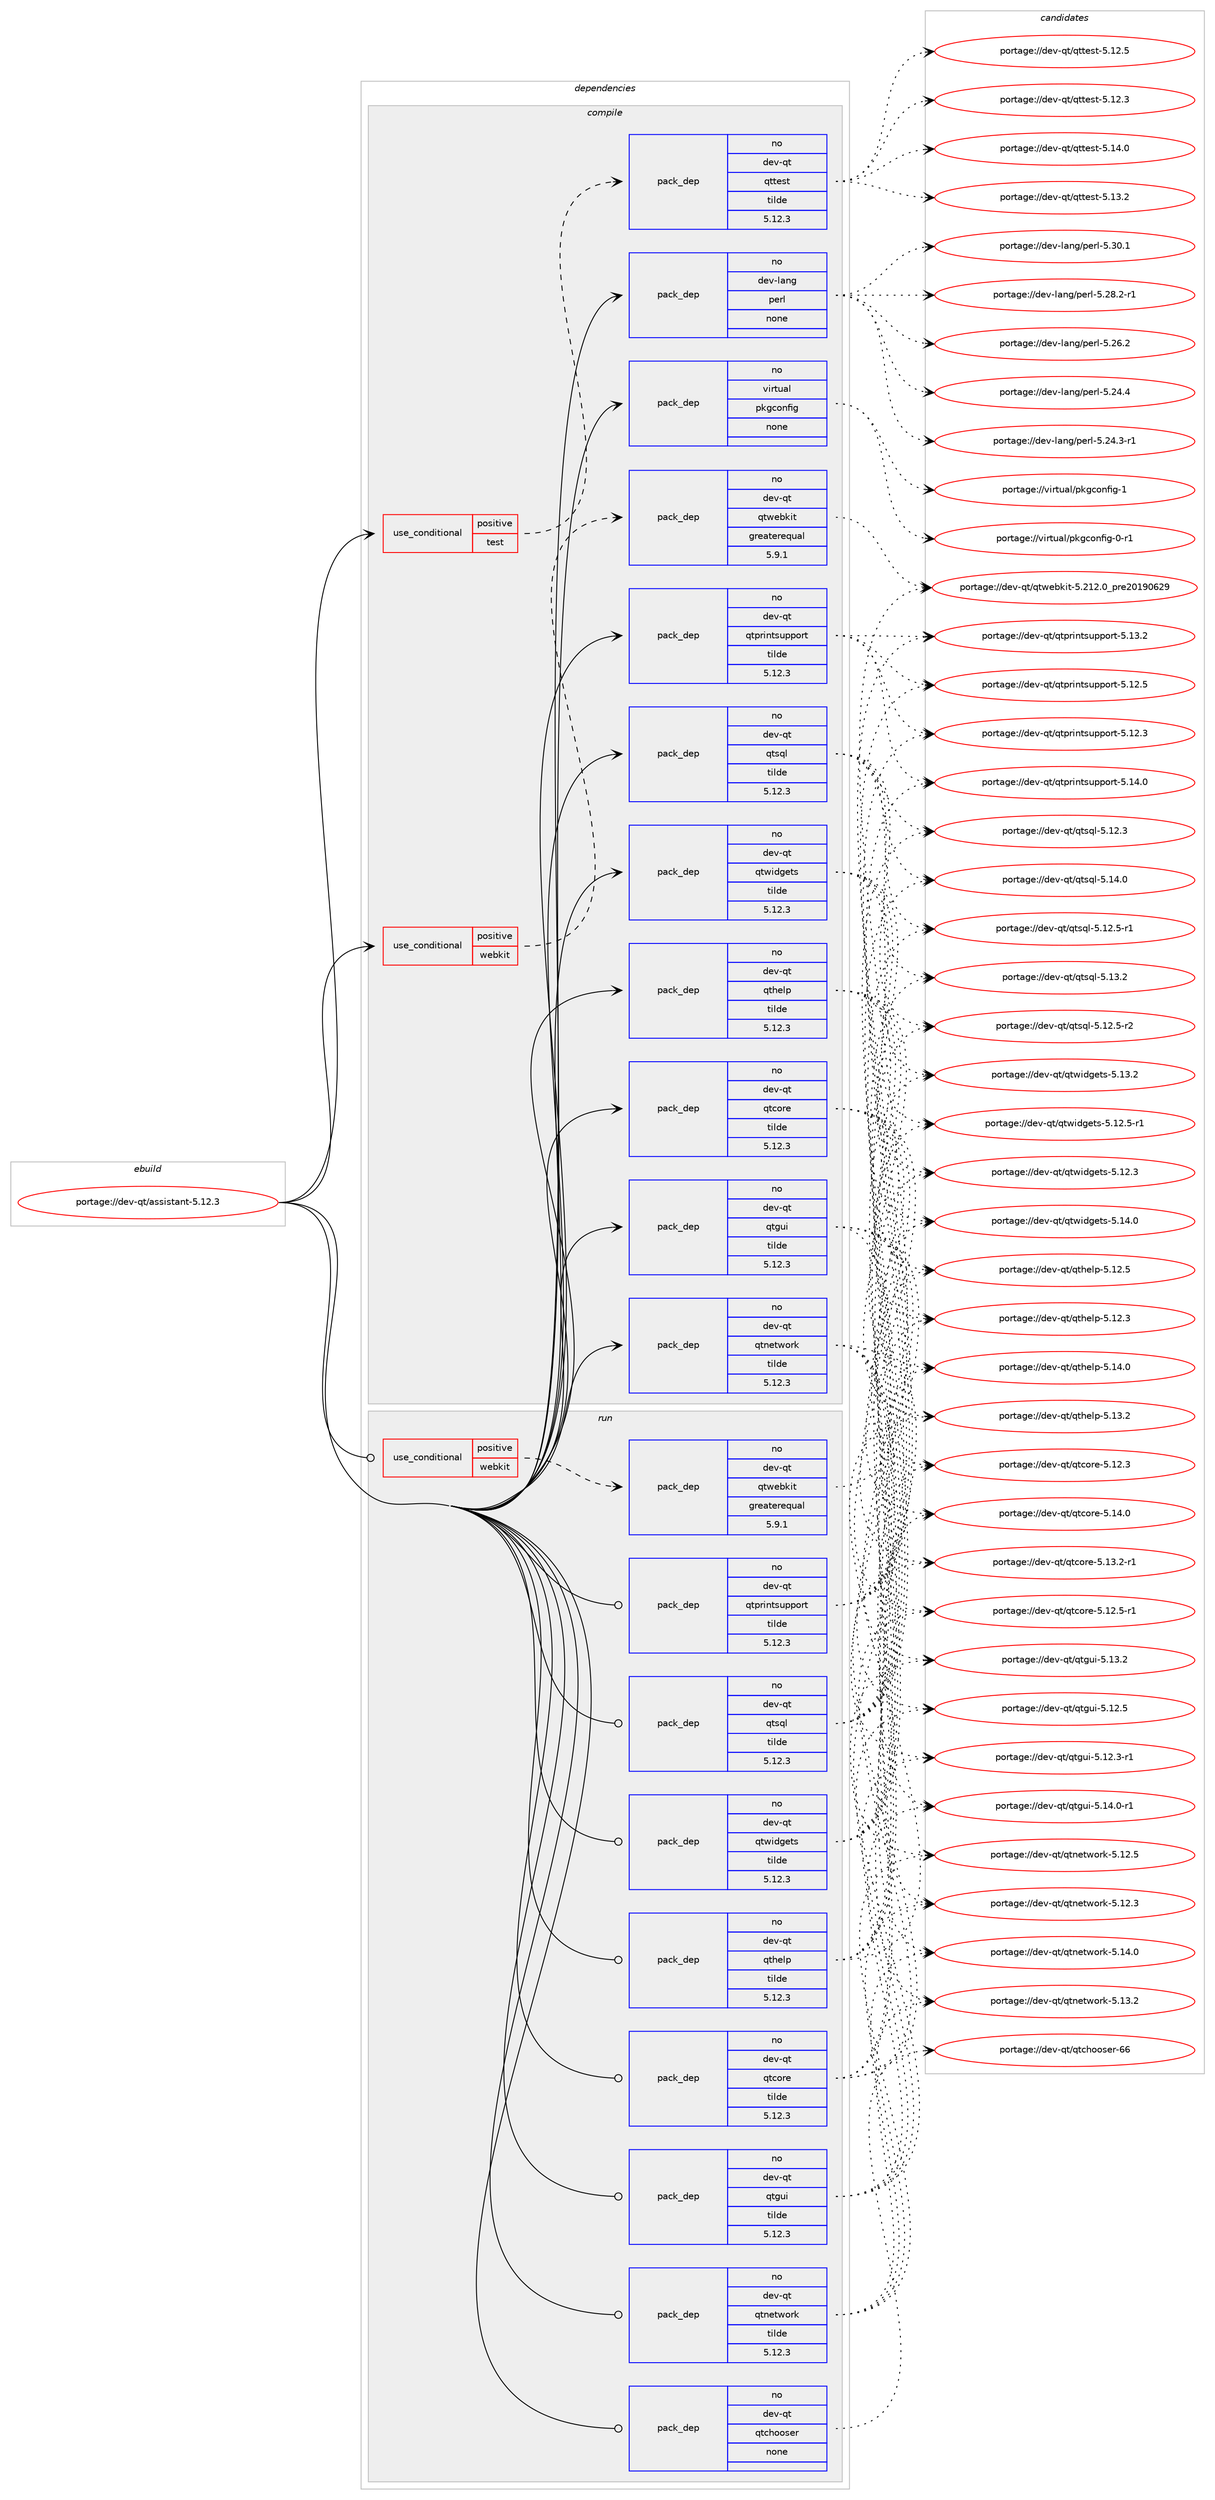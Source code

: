 digraph prolog {

# *************
# Graph options
# *************

newrank=true;
concentrate=true;
compound=true;
graph [rankdir=LR,fontname=Helvetica,fontsize=10,ranksep=1.5];#, ranksep=2.5, nodesep=0.2];
edge  [arrowhead=vee];
node  [fontname=Helvetica,fontsize=10];

# **********
# The ebuild
# **********

subgraph cluster_leftcol {
color=gray;
label=<<i>ebuild</i>>;
id [label="portage://dev-qt/assistant-5.12.3", color=red, width=4, href="../dev-qt/assistant-5.12.3.svg"];
}

# ****************
# The dependencies
# ****************

subgraph cluster_midcol {
color=gray;
label=<<i>dependencies</i>>;
subgraph cluster_compile {
fillcolor="#eeeeee";
style=filled;
label=<<i>compile</i>>;
subgraph cond103080 {
dependency416221 [label=<<TABLE BORDER="0" CELLBORDER="1" CELLSPACING="0" CELLPADDING="4"><TR><TD ROWSPAN="3" CELLPADDING="10">use_conditional</TD></TR><TR><TD>positive</TD></TR><TR><TD>test</TD></TR></TABLE>>, shape=none, color=red];
subgraph pack308260 {
dependency416222 [label=<<TABLE BORDER="0" CELLBORDER="1" CELLSPACING="0" CELLPADDING="4" WIDTH="220"><TR><TD ROWSPAN="6" CELLPADDING="30">pack_dep</TD></TR><TR><TD WIDTH="110">no</TD></TR><TR><TD>dev-qt</TD></TR><TR><TD>qttest</TD></TR><TR><TD>tilde</TD></TR><TR><TD>5.12.3</TD></TR></TABLE>>, shape=none, color=blue];
}
dependency416221:e -> dependency416222:w [weight=20,style="dashed",arrowhead="vee"];
}
id:e -> dependency416221:w [weight=20,style="solid",arrowhead="vee"];
subgraph cond103081 {
dependency416223 [label=<<TABLE BORDER="0" CELLBORDER="1" CELLSPACING="0" CELLPADDING="4"><TR><TD ROWSPAN="3" CELLPADDING="10">use_conditional</TD></TR><TR><TD>positive</TD></TR><TR><TD>webkit</TD></TR></TABLE>>, shape=none, color=red];
subgraph pack308261 {
dependency416224 [label=<<TABLE BORDER="0" CELLBORDER="1" CELLSPACING="0" CELLPADDING="4" WIDTH="220"><TR><TD ROWSPAN="6" CELLPADDING="30">pack_dep</TD></TR><TR><TD WIDTH="110">no</TD></TR><TR><TD>dev-qt</TD></TR><TR><TD>qtwebkit</TD></TR><TR><TD>greaterequal</TD></TR><TR><TD>5.9.1</TD></TR></TABLE>>, shape=none, color=blue];
}
dependency416223:e -> dependency416224:w [weight=20,style="dashed",arrowhead="vee"];
}
id:e -> dependency416223:w [weight=20,style="solid",arrowhead="vee"];
subgraph pack308262 {
dependency416225 [label=<<TABLE BORDER="0" CELLBORDER="1" CELLSPACING="0" CELLPADDING="4" WIDTH="220"><TR><TD ROWSPAN="6" CELLPADDING="30">pack_dep</TD></TR><TR><TD WIDTH="110">no</TD></TR><TR><TD>dev-lang</TD></TR><TR><TD>perl</TD></TR><TR><TD>none</TD></TR><TR><TD></TD></TR></TABLE>>, shape=none, color=blue];
}
id:e -> dependency416225:w [weight=20,style="solid",arrowhead="vee"];
subgraph pack308263 {
dependency416226 [label=<<TABLE BORDER="0" CELLBORDER="1" CELLSPACING="0" CELLPADDING="4" WIDTH="220"><TR><TD ROWSPAN="6" CELLPADDING="30">pack_dep</TD></TR><TR><TD WIDTH="110">no</TD></TR><TR><TD>dev-qt</TD></TR><TR><TD>qtcore</TD></TR><TR><TD>tilde</TD></TR><TR><TD>5.12.3</TD></TR></TABLE>>, shape=none, color=blue];
}
id:e -> dependency416226:w [weight=20,style="solid",arrowhead="vee"];
subgraph pack308264 {
dependency416227 [label=<<TABLE BORDER="0" CELLBORDER="1" CELLSPACING="0" CELLPADDING="4" WIDTH="220"><TR><TD ROWSPAN="6" CELLPADDING="30">pack_dep</TD></TR><TR><TD WIDTH="110">no</TD></TR><TR><TD>dev-qt</TD></TR><TR><TD>qtgui</TD></TR><TR><TD>tilde</TD></TR><TR><TD>5.12.3</TD></TR></TABLE>>, shape=none, color=blue];
}
id:e -> dependency416227:w [weight=20,style="solid",arrowhead="vee"];
subgraph pack308265 {
dependency416228 [label=<<TABLE BORDER="0" CELLBORDER="1" CELLSPACING="0" CELLPADDING="4" WIDTH="220"><TR><TD ROWSPAN="6" CELLPADDING="30">pack_dep</TD></TR><TR><TD WIDTH="110">no</TD></TR><TR><TD>dev-qt</TD></TR><TR><TD>qthelp</TD></TR><TR><TD>tilde</TD></TR><TR><TD>5.12.3</TD></TR></TABLE>>, shape=none, color=blue];
}
id:e -> dependency416228:w [weight=20,style="solid",arrowhead="vee"];
subgraph pack308266 {
dependency416229 [label=<<TABLE BORDER="0" CELLBORDER="1" CELLSPACING="0" CELLPADDING="4" WIDTH="220"><TR><TD ROWSPAN="6" CELLPADDING="30">pack_dep</TD></TR><TR><TD WIDTH="110">no</TD></TR><TR><TD>dev-qt</TD></TR><TR><TD>qtnetwork</TD></TR><TR><TD>tilde</TD></TR><TR><TD>5.12.3</TD></TR></TABLE>>, shape=none, color=blue];
}
id:e -> dependency416229:w [weight=20,style="solid",arrowhead="vee"];
subgraph pack308267 {
dependency416230 [label=<<TABLE BORDER="0" CELLBORDER="1" CELLSPACING="0" CELLPADDING="4" WIDTH="220"><TR><TD ROWSPAN="6" CELLPADDING="30">pack_dep</TD></TR><TR><TD WIDTH="110">no</TD></TR><TR><TD>dev-qt</TD></TR><TR><TD>qtprintsupport</TD></TR><TR><TD>tilde</TD></TR><TR><TD>5.12.3</TD></TR></TABLE>>, shape=none, color=blue];
}
id:e -> dependency416230:w [weight=20,style="solid",arrowhead="vee"];
subgraph pack308268 {
dependency416231 [label=<<TABLE BORDER="0" CELLBORDER="1" CELLSPACING="0" CELLPADDING="4" WIDTH="220"><TR><TD ROWSPAN="6" CELLPADDING="30">pack_dep</TD></TR><TR><TD WIDTH="110">no</TD></TR><TR><TD>dev-qt</TD></TR><TR><TD>qtsql</TD></TR><TR><TD>tilde</TD></TR><TR><TD>5.12.3</TD></TR></TABLE>>, shape=none, color=blue];
}
id:e -> dependency416231:w [weight=20,style="solid",arrowhead="vee"];
subgraph pack308269 {
dependency416232 [label=<<TABLE BORDER="0" CELLBORDER="1" CELLSPACING="0" CELLPADDING="4" WIDTH="220"><TR><TD ROWSPAN="6" CELLPADDING="30">pack_dep</TD></TR><TR><TD WIDTH="110">no</TD></TR><TR><TD>dev-qt</TD></TR><TR><TD>qtwidgets</TD></TR><TR><TD>tilde</TD></TR><TR><TD>5.12.3</TD></TR></TABLE>>, shape=none, color=blue];
}
id:e -> dependency416232:w [weight=20,style="solid",arrowhead="vee"];
subgraph pack308270 {
dependency416233 [label=<<TABLE BORDER="0" CELLBORDER="1" CELLSPACING="0" CELLPADDING="4" WIDTH="220"><TR><TD ROWSPAN="6" CELLPADDING="30">pack_dep</TD></TR><TR><TD WIDTH="110">no</TD></TR><TR><TD>virtual</TD></TR><TR><TD>pkgconfig</TD></TR><TR><TD>none</TD></TR><TR><TD></TD></TR></TABLE>>, shape=none, color=blue];
}
id:e -> dependency416233:w [weight=20,style="solid",arrowhead="vee"];
}
subgraph cluster_compileandrun {
fillcolor="#eeeeee";
style=filled;
label=<<i>compile and run</i>>;
}
subgraph cluster_run {
fillcolor="#eeeeee";
style=filled;
label=<<i>run</i>>;
subgraph cond103082 {
dependency416234 [label=<<TABLE BORDER="0" CELLBORDER="1" CELLSPACING="0" CELLPADDING="4"><TR><TD ROWSPAN="3" CELLPADDING="10">use_conditional</TD></TR><TR><TD>positive</TD></TR><TR><TD>webkit</TD></TR></TABLE>>, shape=none, color=red];
subgraph pack308271 {
dependency416235 [label=<<TABLE BORDER="0" CELLBORDER="1" CELLSPACING="0" CELLPADDING="4" WIDTH="220"><TR><TD ROWSPAN="6" CELLPADDING="30">pack_dep</TD></TR><TR><TD WIDTH="110">no</TD></TR><TR><TD>dev-qt</TD></TR><TR><TD>qtwebkit</TD></TR><TR><TD>greaterequal</TD></TR><TR><TD>5.9.1</TD></TR></TABLE>>, shape=none, color=blue];
}
dependency416234:e -> dependency416235:w [weight=20,style="dashed",arrowhead="vee"];
}
id:e -> dependency416234:w [weight=20,style="solid",arrowhead="odot"];
subgraph pack308272 {
dependency416236 [label=<<TABLE BORDER="0" CELLBORDER="1" CELLSPACING="0" CELLPADDING="4" WIDTH="220"><TR><TD ROWSPAN="6" CELLPADDING="30">pack_dep</TD></TR><TR><TD WIDTH="110">no</TD></TR><TR><TD>dev-qt</TD></TR><TR><TD>qtchooser</TD></TR><TR><TD>none</TD></TR><TR><TD></TD></TR></TABLE>>, shape=none, color=blue];
}
id:e -> dependency416236:w [weight=20,style="solid",arrowhead="odot"];
subgraph pack308273 {
dependency416237 [label=<<TABLE BORDER="0" CELLBORDER="1" CELLSPACING="0" CELLPADDING="4" WIDTH="220"><TR><TD ROWSPAN="6" CELLPADDING="30">pack_dep</TD></TR><TR><TD WIDTH="110">no</TD></TR><TR><TD>dev-qt</TD></TR><TR><TD>qtcore</TD></TR><TR><TD>tilde</TD></TR><TR><TD>5.12.3</TD></TR></TABLE>>, shape=none, color=blue];
}
id:e -> dependency416237:w [weight=20,style="solid",arrowhead="odot"];
subgraph pack308274 {
dependency416238 [label=<<TABLE BORDER="0" CELLBORDER="1" CELLSPACING="0" CELLPADDING="4" WIDTH="220"><TR><TD ROWSPAN="6" CELLPADDING="30">pack_dep</TD></TR><TR><TD WIDTH="110">no</TD></TR><TR><TD>dev-qt</TD></TR><TR><TD>qtgui</TD></TR><TR><TD>tilde</TD></TR><TR><TD>5.12.3</TD></TR></TABLE>>, shape=none, color=blue];
}
id:e -> dependency416238:w [weight=20,style="solid",arrowhead="odot"];
subgraph pack308275 {
dependency416239 [label=<<TABLE BORDER="0" CELLBORDER="1" CELLSPACING="0" CELLPADDING="4" WIDTH="220"><TR><TD ROWSPAN="6" CELLPADDING="30">pack_dep</TD></TR><TR><TD WIDTH="110">no</TD></TR><TR><TD>dev-qt</TD></TR><TR><TD>qthelp</TD></TR><TR><TD>tilde</TD></TR><TR><TD>5.12.3</TD></TR></TABLE>>, shape=none, color=blue];
}
id:e -> dependency416239:w [weight=20,style="solid",arrowhead="odot"];
subgraph pack308276 {
dependency416240 [label=<<TABLE BORDER="0" CELLBORDER="1" CELLSPACING="0" CELLPADDING="4" WIDTH="220"><TR><TD ROWSPAN="6" CELLPADDING="30">pack_dep</TD></TR><TR><TD WIDTH="110">no</TD></TR><TR><TD>dev-qt</TD></TR><TR><TD>qtnetwork</TD></TR><TR><TD>tilde</TD></TR><TR><TD>5.12.3</TD></TR></TABLE>>, shape=none, color=blue];
}
id:e -> dependency416240:w [weight=20,style="solid",arrowhead="odot"];
subgraph pack308277 {
dependency416241 [label=<<TABLE BORDER="0" CELLBORDER="1" CELLSPACING="0" CELLPADDING="4" WIDTH="220"><TR><TD ROWSPAN="6" CELLPADDING="30">pack_dep</TD></TR><TR><TD WIDTH="110">no</TD></TR><TR><TD>dev-qt</TD></TR><TR><TD>qtprintsupport</TD></TR><TR><TD>tilde</TD></TR><TR><TD>5.12.3</TD></TR></TABLE>>, shape=none, color=blue];
}
id:e -> dependency416241:w [weight=20,style="solid",arrowhead="odot"];
subgraph pack308278 {
dependency416242 [label=<<TABLE BORDER="0" CELLBORDER="1" CELLSPACING="0" CELLPADDING="4" WIDTH="220"><TR><TD ROWSPAN="6" CELLPADDING="30">pack_dep</TD></TR><TR><TD WIDTH="110">no</TD></TR><TR><TD>dev-qt</TD></TR><TR><TD>qtsql</TD></TR><TR><TD>tilde</TD></TR><TR><TD>5.12.3</TD></TR></TABLE>>, shape=none, color=blue];
}
id:e -> dependency416242:w [weight=20,style="solid",arrowhead="odot"];
subgraph pack308279 {
dependency416243 [label=<<TABLE BORDER="0" CELLBORDER="1" CELLSPACING="0" CELLPADDING="4" WIDTH="220"><TR><TD ROWSPAN="6" CELLPADDING="30">pack_dep</TD></TR><TR><TD WIDTH="110">no</TD></TR><TR><TD>dev-qt</TD></TR><TR><TD>qtwidgets</TD></TR><TR><TD>tilde</TD></TR><TR><TD>5.12.3</TD></TR></TABLE>>, shape=none, color=blue];
}
id:e -> dependency416243:w [weight=20,style="solid",arrowhead="odot"];
}
}

# **************
# The candidates
# **************

subgraph cluster_choices {
rank=same;
color=gray;
label=<<i>candidates</i>>;

subgraph choice308260 {
color=black;
nodesep=1;
choice100101118451131164711311611610111511645534649524648 [label="portage://dev-qt/qttest-5.14.0", color=red, width=4,href="../dev-qt/qttest-5.14.0.svg"];
choice100101118451131164711311611610111511645534649514650 [label="portage://dev-qt/qttest-5.13.2", color=red, width=4,href="../dev-qt/qttest-5.13.2.svg"];
choice100101118451131164711311611610111511645534649504653 [label="portage://dev-qt/qttest-5.12.5", color=red, width=4,href="../dev-qt/qttest-5.12.5.svg"];
choice100101118451131164711311611610111511645534649504651 [label="portage://dev-qt/qttest-5.12.3", color=red, width=4,href="../dev-qt/qttest-5.12.3.svg"];
dependency416222:e -> choice100101118451131164711311611610111511645534649524648:w [style=dotted,weight="100"];
dependency416222:e -> choice100101118451131164711311611610111511645534649514650:w [style=dotted,weight="100"];
dependency416222:e -> choice100101118451131164711311611610111511645534649504653:w [style=dotted,weight="100"];
dependency416222:e -> choice100101118451131164711311611610111511645534649504651:w [style=dotted,weight="100"];
}
subgraph choice308261 {
color=black;
nodesep=1;
choice1001011184511311647113116119101981071051164553465049504648951121141015048495748545057 [label="portage://dev-qt/qtwebkit-5.212.0_pre20190629", color=red, width=4,href="../dev-qt/qtwebkit-5.212.0_pre20190629.svg"];
dependency416224:e -> choice1001011184511311647113116119101981071051164553465049504648951121141015048495748545057:w [style=dotted,weight="100"];
}
subgraph choice308262 {
color=black;
nodesep=1;
choice10010111845108971101034711210111410845534651484649 [label="portage://dev-lang/perl-5.30.1", color=red, width=4,href="../dev-lang/perl-5.30.1.svg"];
choice100101118451089711010347112101114108455346505646504511449 [label="portage://dev-lang/perl-5.28.2-r1", color=red, width=4,href="../dev-lang/perl-5.28.2-r1.svg"];
choice10010111845108971101034711210111410845534650544650 [label="portage://dev-lang/perl-5.26.2", color=red, width=4,href="../dev-lang/perl-5.26.2.svg"];
choice10010111845108971101034711210111410845534650524652 [label="portage://dev-lang/perl-5.24.4", color=red, width=4,href="../dev-lang/perl-5.24.4.svg"];
choice100101118451089711010347112101114108455346505246514511449 [label="portage://dev-lang/perl-5.24.3-r1", color=red, width=4,href="../dev-lang/perl-5.24.3-r1.svg"];
dependency416225:e -> choice10010111845108971101034711210111410845534651484649:w [style=dotted,weight="100"];
dependency416225:e -> choice100101118451089711010347112101114108455346505646504511449:w [style=dotted,weight="100"];
dependency416225:e -> choice10010111845108971101034711210111410845534650544650:w [style=dotted,weight="100"];
dependency416225:e -> choice10010111845108971101034711210111410845534650524652:w [style=dotted,weight="100"];
dependency416225:e -> choice100101118451089711010347112101114108455346505246514511449:w [style=dotted,weight="100"];
}
subgraph choice308263 {
color=black;
nodesep=1;
choice10010111845113116471131169911111410145534649524648 [label="portage://dev-qt/qtcore-5.14.0", color=red, width=4,href="../dev-qt/qtcore-5.14.0.svg"];
choice100101118451131164711311699111114101455346495146504511449 [label="portage://dev-qt/qtcore-5.13.2-r1", color=red, width=4,href="../dev-qt/qtcore-5.13.2-r1.svg"];
choice100101118451131164711311699111114101455346495046534511449 [label="portage://dev-qt/qtcore-5.12.5-r1", color=red, width=4,href="../dev-qt/qtcore-5.12.5-r1.svg"];
choice10010111845113116471131169911111410145534649504651 [label="portage://dev-qt/qtcore-5.12.3", color=red, width=4,href="../dev-qt/qtcore-5.12.3.svg"];
dependency416226:e -> choice10010111845113116471131169911111410145534649524648:w [style=dotted,weight="100"];
dependency416226:e -> choice100101118451131164711311699111114101455346495146504511449:w [style=dotted,weight="100"];
dependency416226:e -> choice100101118451131164711311699111114101455346495046534511449:w [style=dotted,weight="100"];
dependency416226:e -> choice10010111845113116471131169911111410145534649504651:w [style=dotted,weight="100"];
}
subgraph choice308264 {
color=black;
nodesep=1;
choice1001011184511311647113116103117105455346495246484511449 [label="portage://dev-qt/qtgui-5.14.0-r1", color=red, width=4,href="../dev-qt/qtgui-5.14.0-r1.svg"];
choice100101118451131164711311610311710545534649514650 [label="portage://dev-qt/qtgui-5.13.2", color=red, width=4,href="../dev-qt/qtgui-5.13.2.svg"];
choice100101118451131164711311610311710545534649504653 [label="portage://dev-qt/qtgui-5.12.5", color=red, width=4,href="../dev-qt/qtgui-5.12.5.svg"];
choice1001011184511311647113116103117105455346495046514511449 [label="portage://dev-qt/qtgui-5.12.3-r1", color=red, width=4,href="../dev-qt/qtgui-5.12.3-r1.svg"];
dependency416227:e -> choice1001011184511311647113116103117105455346495246484511449:w [style=dotted,weight="100"];
dependency416227:e -> choice100101118451131164711311610311710545534649514650:w [style=dotted,weight="100"];
dependency416227:e -> choice100101118451131164711311610311710545534649504653:w [style=dotted,weight="100"];
dependency416227:e -> choice1001011184511311647113116103117105455346495046514511449:w [style=dotted,weight="100"];
}
subgraph choice308265 {
color=black;
nodesep=1;
choice100101118451131164711311610410110811245534649524648 [label="portage://dev-qt/qthelp-5.14.0", color=red, width=4,href="../dev-qt/qthelp-5.14.0.svg"];
choice100101118451131164711311610410110811245534649514650 [label="portage://dev-qt/qthelp-5.13.2", color=red, width=4,href="../dev-qt/qthelp-5.13.2.svg"];
choice100101118451131164711311610410110811245534649504653 [label="portage://dev-qt/qthelp-5.12.5", color=red, width=4,href="../dev-qt/qthelp-5.12.5.svg"];
choice100101118451131164711311610410110811245534649504651 [label="portage://dev-qt/qthelp-5.12.3", color=red, width=4,href="../dev-qt/qthelp-5.12.3.svg"];
dependency416228:e -> choice100101118451131164711311610410110811245534649524648:w [style=dotted,weight="100"];
dependency416228:e -> choice100101118451131164711311610410110811245534649514650:w [style=dotted,weight="100"];
dependency416228:e -> choice100101118451131164711311610410110811245534649504653:w [style=dotted,weight="100"];
dependency416228:e -> choice100101118451131164711311610410110811245534649504651:w [style=dotted,weight="100"];
}
subgraph choice308266 {
color=black;
nodesep=1;
choice100101118451131164711311611010111611911111410745534649524648 [label="portage://dev-qt/qtnetwork-5.14.0", color=red, width=4,href="../dev-qt/qtnetwork-5.14.0.svg"];
choice100101118451131164711311611010111611911111410745534649514650 [label="portage://dev-qt/qtnetwork-5.13.2", color=red, width=4,href="../dev-qt/qtnetwork-5.13.2.svg"];
choice100101118451131164711311611010111611911111410745534649504653 [label="portage://dev-qt/qtnetwork-5.12.5", color=red, width=4,href="../dev-qt/qtnetwork-5.12.5.svg"];
choice100101118451131164711311611010111611911111410745534649504651 [label="portage://dev-qt/qtnetwork-5.12.3", color=red, width=4,href="../dev-qt/qtnetwork-5.12.3.svg"];
dependency416229:e -> choice100101118451131164711311611010111611911111410745534649524648:w [style=dotted,weight="100"];
dependency416229:e -> choice100101118451131164711311611010111611911111410745534649514650:w [style=dotted,weight="100"];
dependency416229:e -> choice100101118451131164711311611010111611911111410745534649504653:w [style=dotted,weight="100"];
dependency416229:e -> choice100101118451131164711311611010111611911111410745534649504651:w [style=dotted,weight="100"];
}
subgraph choice308267 {
color=black;
nodesep=1;
choice100101118451131164711311611211410511011611511711211211111411645534649524648 [label="portage://dev-qt/qtprintsupport-5.14.0", color=red, width=4,href="../dev-qt/qtprintsupport-5.14.0.svg"];
choice100101118451131164711311611211410511011611511711211211111411645534649514650 [label="portage://dev-qt/qtprintsupport-5.13.2", color=red, width=4,href="../dev-qt/qtprintsupport-5.13.2.svg"];
choice100101118451131164711311611211410511011611511711211211111411645534649504653 [label="portage://dev-qt/qtprintsupport-5.12.5", color=red, width=4,href="../dev-qt/qtprintsupport-5.12.5.svg"];
choice100101118451131164711311611211410511011611511711211211111411645534649504651 [label="portage://dev-qt/qtprintsupport-5.12.3", color=red, width=4,href="../dev-qt/qtprintsupport-5.12.3.svg"];
dependency416230:e -> choice100101118451131164711311611211410511011611511711211211111411645534649524648:w [style=dotted,weight="100"];
dependency416230:e -> choice100101118451131164711311611211410511011611511711211211111411645534649514650:w [style=dotted,weight="100"];
dependency416230:e -> choice100101118451131164711311611211410511011611511711211211111411645534649504653:w [style=dotted,weight="100"];
dependency416230:e -> choice100101118451131164711311611211410511011611511711211211111411645534649504651:w [style=dotted,weight="100"];
}
subgraph choice308268 {
color=black;
nodesep=1;
choice100101118451131164711311611511310845534649524648 [label="portage://dev-qt/qtsql-5.14.0", color=red, width=4,href="../dev-qt/qtsql-5.14.0.svg"];
choice100101118451131164711311611511310845534649514650 [label="portage://dev-qt/qtsql-5.13.2", color=red, width=4,href="../dev-qt/qtsql-5.13.2.svg"];
choice1001011184511311647113116115113108455346495046534511450 [label="portage://dev-qt/qtsql-5.12.5-r2", color=red, width=4,href="../dev-qt/qtsql-5.12.5-r2.svg"];
choice1001011184511311647113116115113108455346495046534511449 [label="portage://dev-qt/qtsql-5.12.5-r1", color=red, width=4,href="../dev-qt/qtsql-5.12.5-r1.svg"];
choice100101118451131164711311611511310845534649504651 [label="portage://dev-qt/qtsql-5.12.3", color=red, width=4,href="../dev-qt/qtsql-5.12.3.svg"];
dependency416231:e -> choice100101118451131164711311611511310845534649524648:w [style=dotted,weight="100"];
dependency416231:e -> choice100101118451131164711311611511310845534649514650:w [style=dotted,weight="100"];
dependency416231:e -> choice1001011184511311647113116115113108455346495046534511450:w [style=dotted,weight="100"];
dependency416231:e -> choice1001011184511311647113116115113108455346495046534511449:w [style=dotted,weight="100"];
dependency416231:e -> choice100101118451131164711311611511310845534649504651:w [style=dotted,weight="100"];
}
subgraph choice308269 {
color=black;
nodesep=1;
choice100101118451131164711311611910510010310111611545534649524648 [label="portage://dev-qt/qtwidgets-5.14.0", color=red, width=4,href="../dev-qt/qtwidgets-5.14.0.svg"];
choice100101118451131164711311611910510010310111611545534649514650 [label="portage://dev-qt/qtwidgets-5.13.2", color=red, width=4,href="../dev-qt/qtwidgets-5.13.2.svg"];
choice1001011184511311647113116119105100103101116115455346495046534511449 [label="portage://dev-qt/qtwidgets-5.12.5-r1", color=red, width=4,href="../dev-qt/qtwidgets-5.12.5-r1.svg"];
choice100101118451131164711311611910510010310111611545534649504651 [label="portage://dev-qt/qtwidgets-5.12.3", color=red, width=4,href="../dev-qt/qtwidgets-5.12.3.svg"];
dependency416232:e -> choice100101118451131164711311611910510010310111611545534649524648:w [style=dotted,weight="100"];
dependency416232:e -> choice100101118451131164711311611910510010310111611545534649514650:w [style=dotted,weight="100"];
dependency416232:e -> choice1001011184511311647113116119105100103101116115455346495046534511449:w [style=dotted,weight="100"];
dependency416232:e -> choice100101118451131164711311611910510010310111611545534649504651:w [style=dotted,weight="100"];
}
subgraph choice308270 {
color=black;
nodesep=1;
choice1181051141161179710847112107103991111101021051034549 [label="portage://virtual/pkgconfig-1", color=red, width=4,href="../virtual/pkgconfig-1.svg"];
choice11810511411611797108471121071039911111010210510345484511449 [label="portage://virtual/pkgconfig-0-r1", color=red, width=4,href="../virtual/pkgconfig-0-r1.svg"];
dependency416233:e -> choice1181051141161179710847112107103991111101021051034549:w [style=dotted,weight="100"];
dependency416233:e -> choice11810511411611797108471121071039911111010210510345484511449:w [style=dotted,weight="100"];
}
subgraph choice308271 {
color=black;
nodesep=1;
choice1001011184511311647113116119101981071051164553465049504648951121141015048495748545057 [label="portage://dev-qt/qtwebkit-5.212.0_pre20190629", color=red, width=4,href="../dev-qt/qtwebkit-5.212.0_pre20190629.svg"];
dependency416235:e -> choice1001011184511311647113116119101981071051164553465049504648951121141015048495748545057:w [style=dotted,weight="100"];
}
subgraph choice308272 {
color=black;
nodesep=1;
choice100101118451131164711311699104111111115101114455454 [label="portage://dev-qt/qtchooser-66", color=red, width=4,href="../dev-qt/qtchooser-66.svg"];
dependency416236:e -> choice100101118451131164711311699104111111115101114455454:w [style=dotted,weight="100"];
}
subgraph choice308273 {
color=black;
nodesep=1;
choice10010111845113116471131169911111410145534649524648 [label="portage://dev-qt/qtcore-5.14.0", color=red, width=4,href="../dev-qt/qtcore-5.14.0.svg"];
choice100101118451131164711311699111114101455346495146504511449 [label="portage://dev-qt/qtcore-5.13.2-r1", color=red, width=4,href="../dev-qt/qtcore-5.13.2-r1.svg"];
choice100101118451131164711311699111114101455346495046534511449 [label="portage://dev-qt/qtcore-5.12.5-r1", color=red, width=4,href="../dev-qt/qtcore-5.12.5-r1.svg"];
choice10010111845113116471131169911111410145534649504651 [label="portage://dev-qt/qtcore-5.12.3", color=red, width=4,href="../dev-qt/qtcore-5.12.3.svg"];
dependency416237:e -> choice10010111845113116471131169911111410145534649524648:w [style=dotted,weight="100"];
dependency416237:e -> choice100101118451131164711311699111114101455346495146504511449:w [style=dotted,weight="100"];
dependency416237:e -> choice100101118451131164711311699111114101455346495046534511449:w [style=dotted,weight="100"];
dependency416237:e -> choice10010111845113116471131169911111410145534649504651:w [style=dotted,weight="100"];
}
subgraph choice308274 {
color=black;
nodesep=1;
choice1001011184511311647113116103117105455346495246484511449 [label="portage://dev-qt/qtgui-5.14.0-r1", color=red, width=4,href="../dev-qt/qtgui-5.14.0-r1.svg"];
choice100101118451131164711311610311710545534649514650 [label="portage://dev-qt/qtgui-5.13.2", color=red, width=4,href="../dev-qt/qtgui-5.13.2.svg"];
choice100101118451131164711311610311710545534649504653 [label="portage://dev-qt/qtgui-5.12.5", color=red, width=4,href="../dev-qt/qtgui-5.12.5.svg"];
choice1001011184511311647113116103117105455346495046514511449 [label="portage://dev-qt/qtgui-5.12.3-r1", color=red, width=4,href="../dev-qt/qtgui-5.12.3-r1.svg"];
dependency416238:e -> choice1001011184511311647113116103117105455346495246484511449:w [style=dotted,weight="100"];
dependency416238:e -> choice100101118451131164711311610311710545534649514650:w [style=dotted,weight="100"];
dependency416238:e -> choice100101118451131164711311610311710545534649504653:w [style=dotted,weight="100"];
dependency416238:e -> choice1001011184511311647113116103117105455346495046514511449:w [style=dotted,weight="100"];
}
subgraph choice308275 {
color=black;
nodesep=1;
choice100101118451131164711311610410110811245534649524648 [label="portage://dev-qt/qthelp-5.14.0", color=red, width=4,href="../dev-qt/qthelp-5.14.0.svg"];
choice100101118451131164711311610410110811245534649514650 [label="portage://dev-qt/qthelp-5.13.2", color=red, width=4,href="../dev-qt/qthelp-5.13.2.svg"];
choice100101118451131164711311610410110811245534649504653 [label="portage://dev-qt/qthelp-5.12.5", color=red, width=4,href="../dev-qt/qthelp-5.12.5.svg"];
choice100101118451131164711311610410110811245534649504651 [label="portage://dev-qt/qthelp-5.12.3", color=red, width=4,href="../dev-qt/qthelp-5.12.3.svg"];
dependency416239:e -> choice100101118451131164711311610410110811245534649524648:w [style=dotted,weight="100"];
dependency416239:e -> choice100101118451131164711311610410110811245534649514650:w [style=dotted,weight="100"];
dependency416239:e -> choice100101118451131164711311610410110811245534649504653:w [style=dotted,weight="100"];
dependency416239:e -> choice100101118451131164711311610410110811245534649504651:w [style=dotted,weight="100"];
}
subgraph choice308276 {
color=black;
nodesep=1;
choice100101118451131164711311611010111611911111410745534649524648 [label="portage://dev-qt/qtnetwork-5.14.0", color=red, width=4,href="../dev-qt/qtnetwork-5.14.0.svg"];
choice100101118451131164711311611010111611911111410745534649514650 [label="portage://dev-qt/qtnetwork-5.13.2", color=red, width=4,href="../dev-qt/qtnetwork-5.13.2.svg"];
choice100101118451131164711311611010111611911111410745534649504653 [label="portage://dev-qt/qtnetwork-5.12.5", color=red, width=4,href="../dev-qt/qtnetwork-5.12.5.svg"];
choice100101118451131164711311611010111611911111410745534649504651 [label="portage://dev-qt/qtnetwork-5.12.3", color=red, width=4,href="../dev-qt/qtnetwork-5.12.3.svg"];
dependency416240:e -> choice100101118451131164711311611010111611911111410745534649524648:w [style=dotted,weight="100"];
dependency416240:e -> choice100101118451131164711311611010111611911111410745534649514650:w [style=dotted,weight="100"];
dependency416240:e -> choice100101118451131164711311611010111611911111410745534649504653:w [style=dotted,weight="100"];
dependency416240:e -> choice100101118451131164711311611010111611911111410745534649504651:w [style=dotted,weight="100"];
}
subgraph choice308277 {
color=black;
nodesep=1;
choice100101118451131164711311611211410511011611511711211211111411645534649524648 [label="portage://dev-qt/qtprintsupport-5.14.0", color=red, width=4,href="../dev-qt/qtprintsupport-5.14.0.svg"];
choice100101118451131164711311611211410511011611511711211211111411645534649514650 [label="portage://dev-qt/qtprintsupport-5.13.2", color=red, width=4,href="../dev-qt/qtprintsupport-5.13.2.svg"];
choice100101118451131164711311611211410511011611511711211211111411645534649504653 [label="portage://dev-qt/qtprintsupport-5.12.5", color=red, width=4,href="../dev-qt/qtprintsupport-5.12.5.svg"];
choice100101118451131164711311611211410511011611511711211211111411645534649504651 [label="portage://dev-qt/qtprintsupport-5.12.3", color=red, width=4,href="../dev-qt/qtprintsupport-5.12.3.svg"];
dependency416241:e -> choice100101118451131164711311611211410511011611511711211211111411645534649524648:w [style=dotted,weight="100"];
dependency416241:e -> choice100101118451131164711311611211410511011611511711211211111411645534649514650:w [style=dotted,weight="100"];
dependency416241:e -> choice100101118451131164711311611211410511011611511711211211111411645534649504653:w [style=dotted,weight="100"];
dependency416241:e -> choice100101118451131164711311611211410511011611511711211211111411645534649504651:w [style=dotted,weight="100"];
}
subgraph choice308278 {
color=black;
nodesep=1;
choice100101118451131164711311611511310845534649524648 [label="portage://dev-qt/qtsql-5.14.0", color=red, width=4,href="../dev-qt/qtsql-5.14.0.svg"];
choice100101118451131164711311611511310845534649514650 [label="portage://dev-qt/qtsql-5.13.2", color=red, width=4,href="../dev-qt/qtsql-5.13.2.svg"];
choice1001011184511311647113116115113108455346495046534511450 [label="portage://dev-qt/qtsql-5.12.5-r2", color=red, width=4,href="../dev-qt/qtsql-5.12.5-r2.svg"];
choice1001011184511311647113116115113108455346495046534511449 [label="portage://dev-qt/qtsql-5.12.5-r1", color=red, width=4,href="../dev-qt/qtsql-5.12.5-r1.svg"];
choice100101118451131164711311611511310845534649504651 [label="portage://dev-qt/qtsql-5.12.3", color=red, width=4,href="../dev-qt/qtsql-5.12.3.svg"];
dependency416242:e -> choice100101118451131164711311611511310845534649524648:w [style=dotted,weight="100"];
dependency416242:e -> choice100101118451131164711311611511310845534649514650:w [style=dotted,weight="100"];
dependency416242:e -> choice1001011184511311647113116115113108455346495046534511450:w [style=dotted,weight="100"];
dependency416242:e -> choice1001011184511311647113116115113108455346495046534511449:w [style=dotted,weight="100"];
dependency416242:e -> choice100101118451131164711311611511310845534649504651:w [style=dotted,weight="100"];
}
subgraph choice308279 {
color=black;
nodesep=1;
choice100101118451131164711311611910510010310111611545534649524648 [label="portage://dev-qt/qtwidgets-5.14.0", color=red, width=4,href="../dev-qt/qtwidgets-5.14.0.svg"];
choice100101118451131164711311611910510010310111611545534649514650 [label="portage://dev-qt/qtwidgets-5.13.2", color=red, width=4,href="../dev-qt/qtwidgets-5.13.2.svg"];
choice1001011184511311647113116119105100103101116115455346495046534511449 [label="portage://dev-qt/qtwidgets-5.12.5-r1", color=red, width=4,href="../dev-qt/qtwidgets-5.12.5-r1.svg"];
choice100101118451131164711311611910510010310111611545534649504651 [label="portage://dev-qt/qtwidgets-5.12.3", color=red, width=4,href="../dev-qt/qtwidgets-5.12.3.svg"];
dependency416243:e -> choice100101118451131164711311611910510010310111611545534649524648:w [style=dotted,weight="100"];
dependency416243:e -> choice100101118451131164711311611910510010310111611545534649514650:w [style=dotted,weight="100"];
dependency416243:e -> choice1001011184511311647113116119105100103101116115455346495046534511449:w [style=dotted,weight="100"];
dependency416243:e -> choice100101118451131164711311611910510010310111611545534649504651:w [style=dotted,weight="100"];
}
}

}

